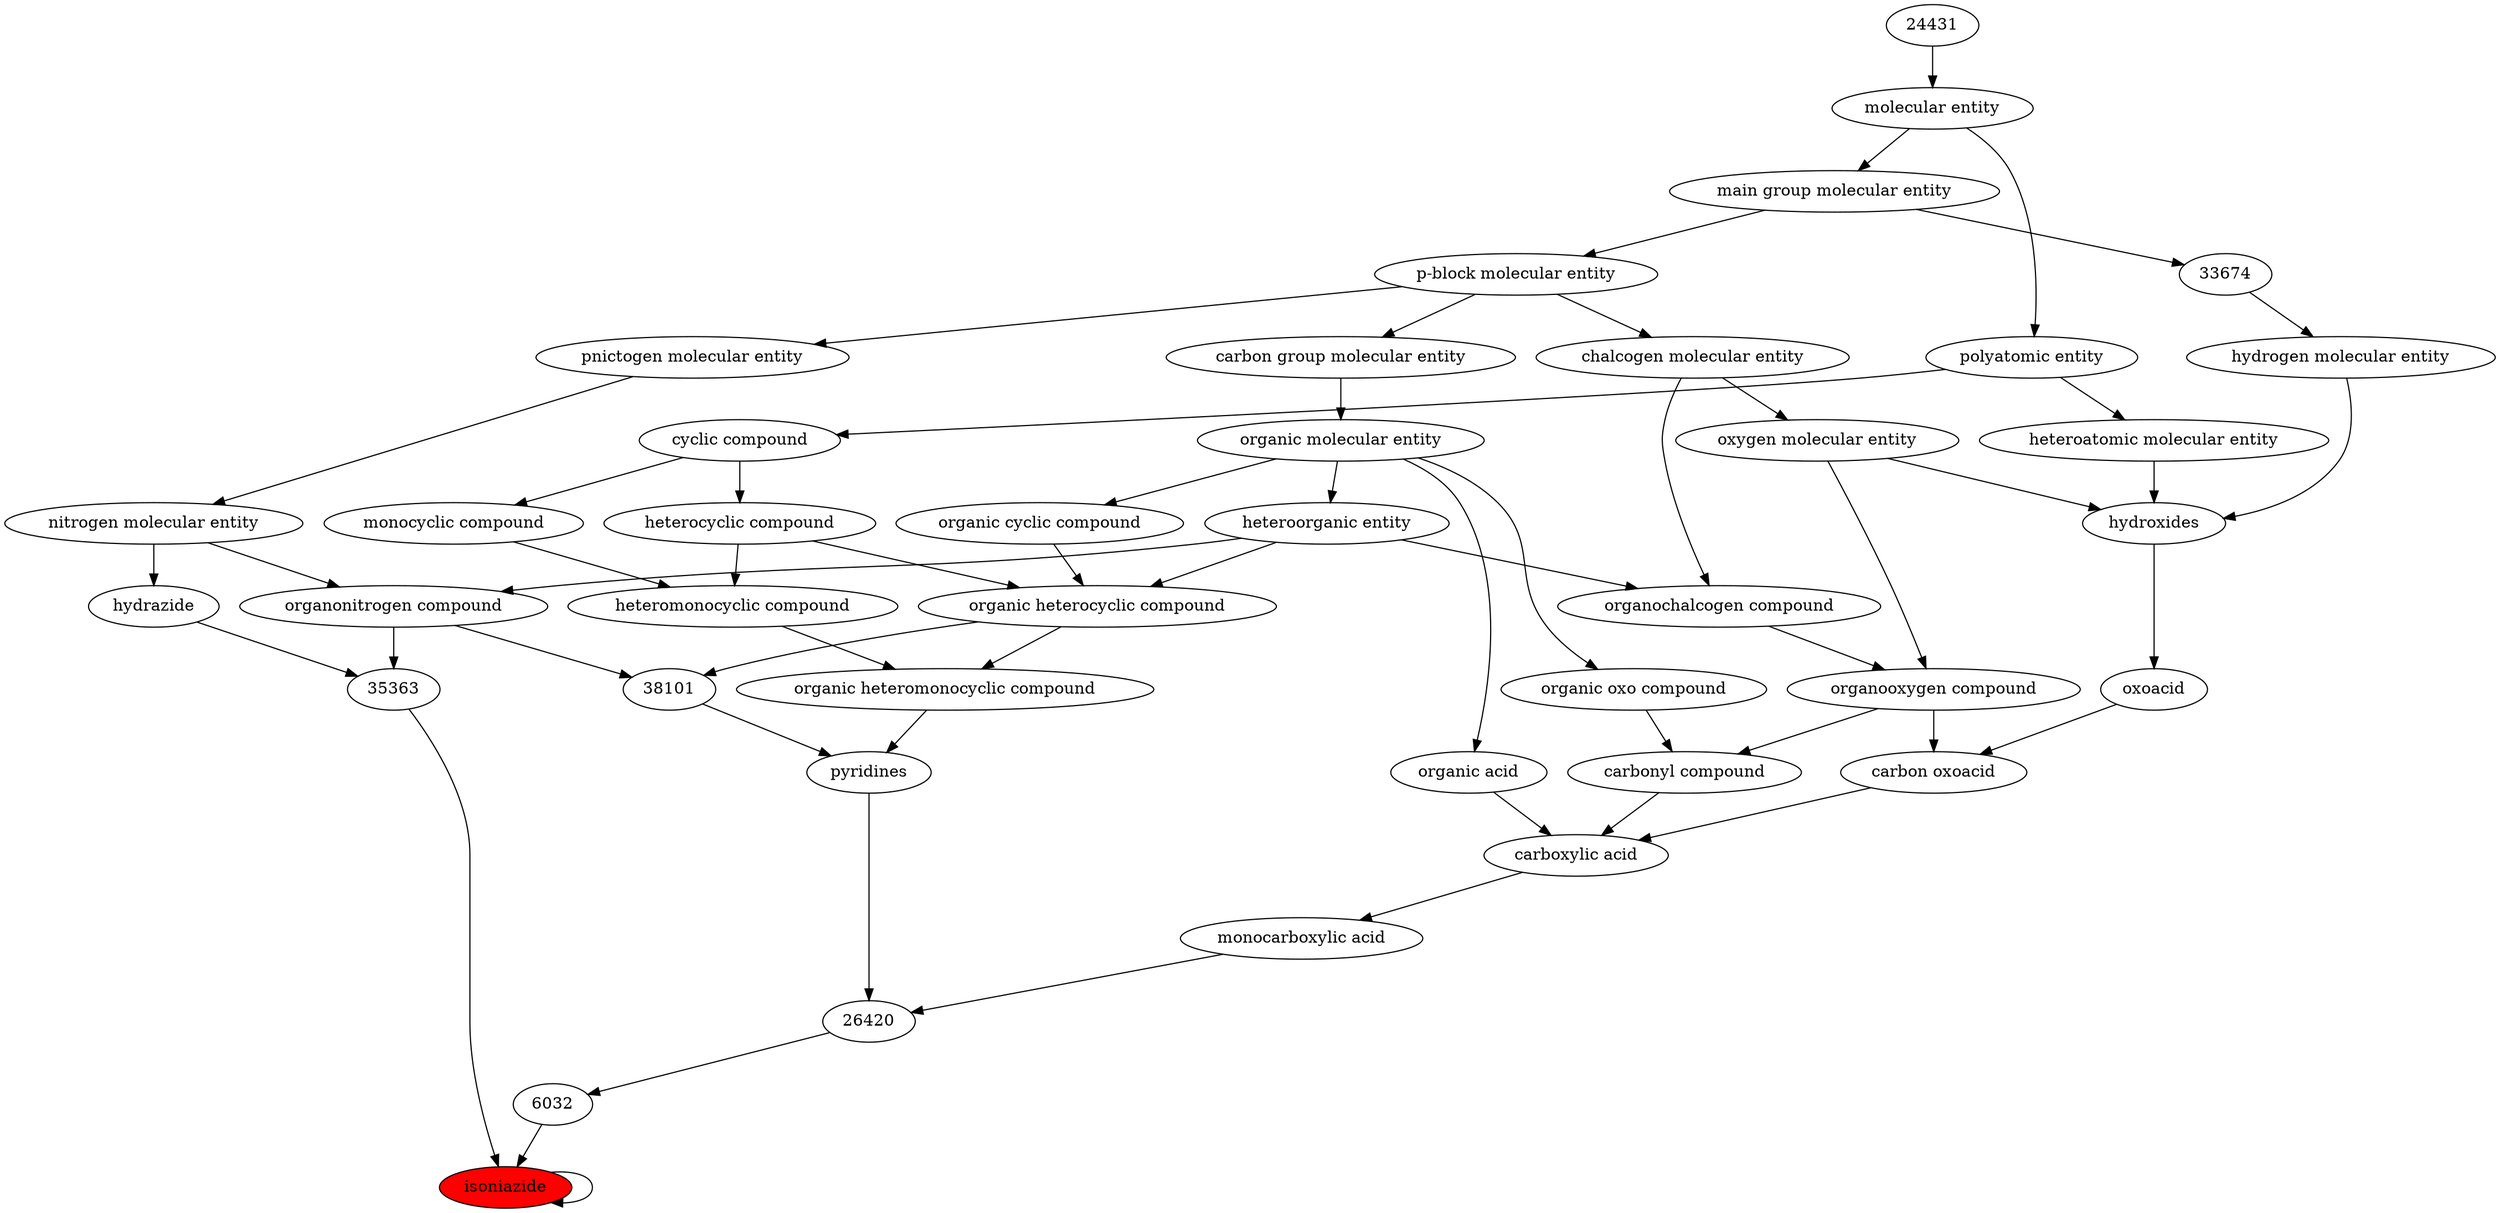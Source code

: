 digraph tree{ 
6030 [label="isoniazide" fillcolor=red style=filled]
6030 -> 6030
35363 -> 6030
6032 -> 6030
35363 [label="35363"]
35362 -> 35363
35352 -> 35363
6032 [label="6032"]
26420 -> 6032
35362 [label="hydrazide"]
51143 -> 35362
35352 [label="organonitrogen compound"]
51143 -> 35352
33285 -> 35352
26420 [label="26420"]
25384 -> 26420
26421 -> 26420
51143 [label="nitrogen molecular entity"]
33302 -> 51143
33285 [label="heteroorganic entity"]
50860 -> 33285
25384 [label="monocarboxylic acid"]
33575 -> 25384
26421 [label="pyridines"]
38101 -> 26421
25693 -> 26421
33302 [label="pnictogen molecular entity"]
33675 -> 33302
50860 [label="organic molecular entity"]
33582 -> 50860
33575 [label="carboxylic acid"]
36586 -> 33575
35605 -> 33575
64709 -> 33575
38101 [label="38101"]
24532 -> 38101
35352 -> 38101
25693 [label="organic heteromonocyclic compound"]
33670 -> 25693
24532 -> 25693
33675 [label="p-block molecular entity"]
33579 -> 33675
33582 [label="carbon group molecular entity"]
33675 -> 33582
36586 [label="carbonyl compound"]
36587 -> 36586
36963 -> 36586
35605 [label="carbon oxoacid"]
24833 -> 35605
36963 -> 35605
64709 [label="organic acid"]
50860 -> 64709
24532 [label="organic heterocyclic compound"]
33285 -> 24532
33832 -> 24532
5686 -> 24532
33670 [label="heteromonocyclic compound"]
5686 -> 33670
33661 -> 33670
33579 [label="main group molecular entity"]
23367 -> 33579
36587 [label="organic oxo compound"]
50860 -> 36587
36963 [label="organooxygen compound"]
36962 -> 36963
25806 -> 36963
24833 [label="oxoacid"]
24651 -> 24833
33832 [label="organic cyclic compound"]
50860 -> 33832
5686 [label="heterocyclic compound"]
33595 -> 5686
33661 [label="monocyclic compound"]
33595 -> 33661
23367 [label="molecular entity"]
24431 -> 23367
36962 [label="organochalcogen compound"]
33285 -> 36962
33304 -> 36962
25806 [label="oxygen molecular entity"]
33304 -> 25806
24651 [label="hydroxides"]
25806 -> 24651
33608 -> 24651
37577 -> 24651
33595 [label="cyclic compound"]
36357 -> 33595
24431 [label="24431"]
33304 [label="chalcogen molecular entity"]
33675 -> 33304
33608 [label="hydrogen molecular entity"]
33674 -> 33608
37577 [label="heteroatomic molecular entity"]
36357 -> 37577
36357 [label="polyatomic entity"]
23367 -> 36357
33674 [label="33674"]
33579 -> 33674
}